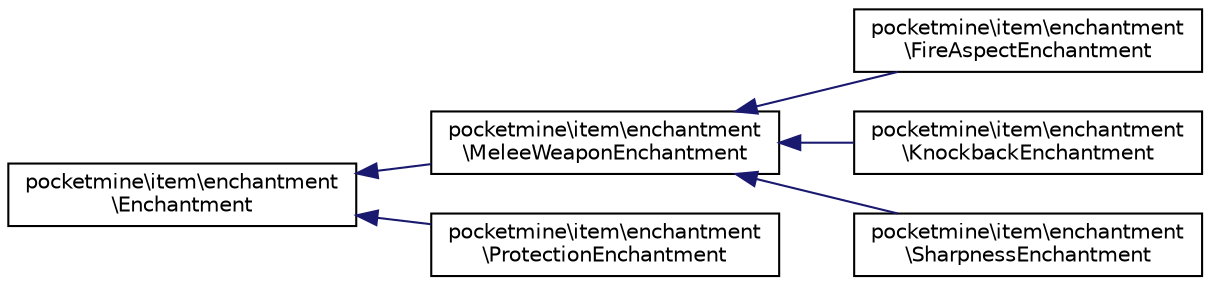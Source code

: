 digraph "Graphical Class Hierarchy"
{
 // INTERACTIVE_SVG=YES
 // LATEX_PDF_SIZE
  edge [fontname="Helvetica",fontsize="10",labelfontname="Helvetica",labelfontsize="10"];
  node [fontname="Helvetica",fontsize="10",shape=record];
  rankdir="LR";
  Node0 [label="pocketmine\\item\\enchantment\l\\Enchantment",height=0.2,width=0.4,color="black", fillcolor="white", style="filled",URL="$dd/d6c/classpocketmine_1_1item_1_1enchantment_1_1_enchantment.html",tooltip=" "];
  Node0 -> Node1 [dir="back",color="midnightblue",fontsize="10",style="solid",fontname="Helvetica"];
  Node1 [label="pocketmine\\item\\enchantment\l\\MeleeWeaponEnchantment",height=0.2,width=0.4,color="black", fillcolor="white", style="filled",URL="$d3/da7/classpocketmine_1_1item_1_1enchantment_1_1_melee_weapon_enchantment.html",tooltip=" "];
  Node1 -> Node2 [dir="back",color="midnightblue",fontsize="10",style="solid",fontname="Helvetica"];
  Node2 [label="pocketmine\\item\\enchantment\l\\FireAspectEnchantment",height=0.2,width=0.4,color="black", fillcolor="white", style="filled",URL="$d0/de0/classpocketmine_1_1item_1_1enchantment_1_1_fire_aspect_enchantment.html",tooltip=" "];
  Node1 -> Node3 [dir="back",color="midnightblue",fontsize="10",style="solid",fontname="Helvetica"];
  Node3 [label="pocketmine\\item\\enchantment\l\\KnockbackEnchantment",height=0.2,width=0.4,color="black", fillcolor="white", style="filled",URL="$d3/d46/classpocketmine_1_1item_1_1enchantment_1_1_knockback_enchantment.html",tooltip=" "];
  Node1 -> Node4 [dir="back",color="midnightblue",fontsize="10",style="solid",fontname="Helvetica"];
  Node4 [label="pocketmine\\item\\enchantment\l\\SharpnessEnchantment",height=0.2,width=0.4,color="black", fillcolor="white", style="filled",URL="$d3/d36/classpocketmine_1_1item_1_1enchantment_1_1_sharpness_enchantment.html",tooltip=" "];
  Node0 -> Node5 [dir="back",color="midnightblue",fontsize="10",style="solid",fontname="Helvetica"];
  Node5 [label="pocketmine\\item\\enchantment\l\\ProtectionEnchantment",height=0.2,width=0.4,color="black", fillcolor="white", style="filled",URL="$d2/d67/classpocketmine_1_1item_1_1enchantment_1_1_protection_enchantment.html",tooltip=" "];
}
